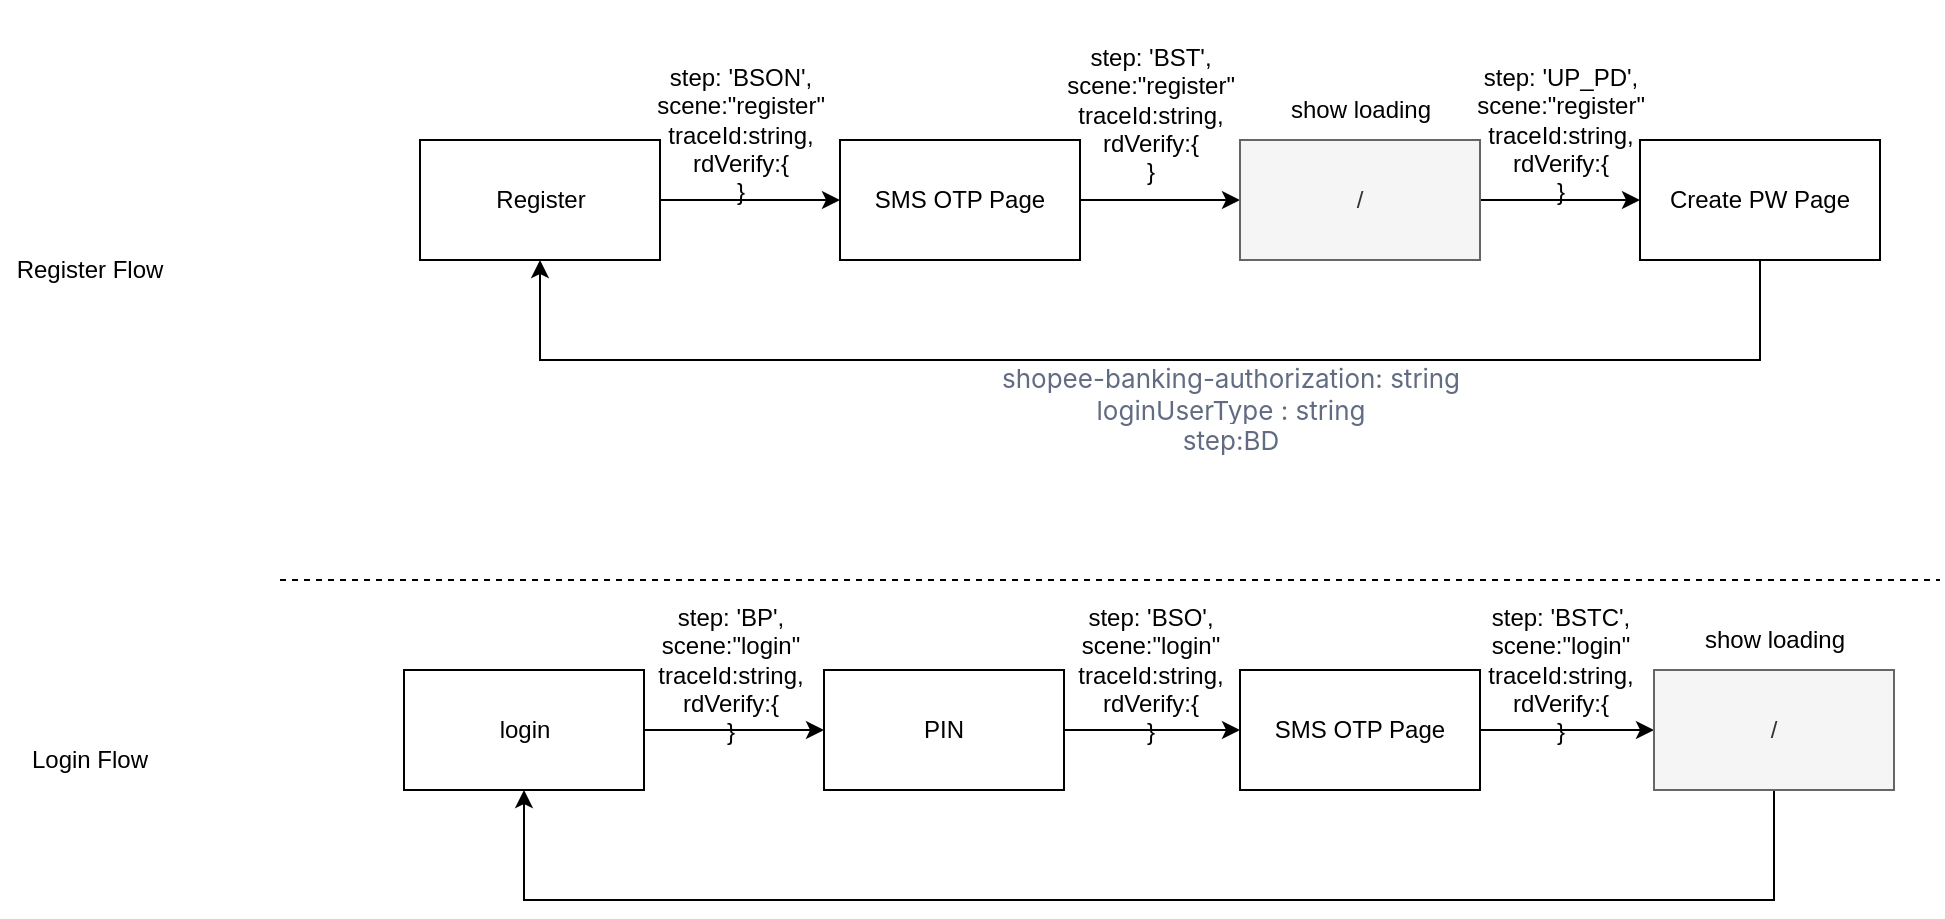 <mxfile version="20.2.6" type="github">
  <diagram id="Nj5BBb2MD_-K6HDBKKy8" name="第 1 页">
    <mxGraphModel dx="2061" dy="793" grid="1" gridSize="10" guides="1" tooltips="1" connect="1" arrows="1" fold="1" page="1" pageScale="1" pageWidth="827" pageHeight="1169" math="0" shadow="0">
      <root>
        <mxCell id="0" />
        <mxCell id="1" parent="0" />
        <mxCell id="c7S9m0txF9A8BInqbb58-1" value="" style="rounded=0;whiteSpace=wrap;html=1;" vertex="1" parent="1">
          <mxGeometry x="90" y="210" width="120" height="60" as="geometry" />
        </mxCell>
        <mxCell id="c7S9m0txF9A8BInqbb58-2" value="Register" style="text;html=1;align=center;verticalAlign=middle;resizable=0;points=[];autosize=1;strokeColor=none;fillColor=none;" vertex="1" parent="1">
          <mxGeometry x="115" y="225" width="70" height="30" as="geometry" />
        </mxCell>
        <mxCell id="c7S9m0txF9A8BInqbb58-3" value="" style="endArrow=classic;html=1;rounded=0;exitX=1;exitY=0.5;exitDx=0;exitDy=0;" edge="1" parent="1" source="c7S9m0txF9A8BInqbb58-1">
          <mxGeometry width="50" height="50" relative="1" as="geometry">
            <mxPoint x="230" y="280" as="sourcePoint" />
            <mxPoint x="300" y="240" as="targetPoint" />
          </mxGeometry>
        </mxCell>
        <mxCell id="c7S9m0txF9A8BInqbb58-8" value="" style="edgeStyle=orthogonalEdgeStyle;rounded=0;orthogonalLoop=1;jettySize=auto;html=1;" edge="1" parent="1" source="c7S9m0txF9A8BInqbb58-4">
          <mxGeometry relative="1" as="geometry">
            <mxPoint x="500" y="240" as="targetPoint" />
          </mxGeometry>
        </mxCell>
        <mxCell id="c7S9m0txF9A8BInqbb58-4" value="&lt;span style=&quot;&quot;&gt;SMS OTP Page&lt;/span&gt;" style="rounded=0;whiteSpace=wrap;html=1;" vertex="1" parent="1">
          <mxGeometry x="300" y="210" width="120" height="60" as="geometry" />
        </mxCell>
        <mxCell id="c7S9m0txF9A8BInqbb58-6" value="&lt;br&gt;&lt;span style=&quot;&quot;&gt;	&lt;/span&gt;step: &#39;BSON&#39;,&lt;br&gt;scene:&quot;register&quot;&lt;br&gt;traceId:string,&lt;br&gt;rdVerify:{&lt;br&gt;}" style="text;html=1;align=center;verticalAlign=middle;resizable=0;points=[];autosize=1;strokeColor=none;fillColor=none;" vertex="1" parent="1">
          <mxGeometry x="195" y="150" width="110" height="100" as="geometry" />
        </mxCell>
        <mxCell id="c7S9m0txF9A8BInqbb58-9" value="&lt;br&gt;&lt;span style=&quot;&quot;&gt;	&lt;/span&gt;step: &#39;BST&#39;,&lt;br&gt;scene:&quot;register&quot;&lt;br&gt;traceId:string,&lt;br&gt;rdVerify:{&lt;br&gt;}" style="text;html=1;align=center;verticalAlign=middle;resizable=0;points=[];autosize=1;strokeColor=none;fillColor=none;" vertex="1" parent="1">
          <mxGeometry x="400" y="140" width="110" height="100" as="geometry" />
        </mxCell>
        <mxCell id="c7S9m0txF9A8BInqbb58-13" value="" style="edgeStyle=orthogonalEdgeStyle;rounded=0;orthogonalLoop=1;jettySize=auto;html=1;" edge="1" parent="1" source="c7S9m0txF9A8BInqbb58-10" target="c7S9m0txF9A8BInqbb58-12">
          <mxGeometry relative="1" as="geometry" />
        </mxCell>
        <mxCell id="c7S9m0txF9A8BInqbb58-10" value="/" style="rounded=0;whiteSpace=wrap;html=1;fillColor=#f5f5f5;fontColor=#333333;strokeColor=#666666;" vertex="1" parent="1">
          <mxGeometry x="500" y="210" width="120" height="60" as="geometry" />
        </mxCell>
        <mxCell id="c7S9m0txF9A8BInqbb58-11" value="show loading" style="text;html=1;align=center;verticalAlign=middle;resizable=0;points=[];autosize=1;strokeColor=none;fillColor=none;" vertex="1" parent="1">
          <mxGeometry x="515" y="180" width="90" height="30" as="geometry" />
        </mxCell>
        <mxCell id="c7S9m0txF9A8BInqbb58-15" style="edgeStyle=orthogonalEdgeStyle;rounded=0;orthogonalLoop=1;jettySize=auto;html=1;entryX=0.5;entryY=1;entryDx=0;entryDy=0;" edge="1" parent="1" source="c7S9m0txF9A8BInqbb58-12" target="c7S9m0txF9A8BInqbb58-1">
          <mxGeometry relative="1" as="geometry">
            <Array as="points">
              <mxPoint x="760" y="320" />
              <mxPoint x="150" y="320" />
            </Array>
          </mxGeometry>
        </mxCell>
        <mxCell id="c7S9m0txF9A8BInqbb58-12" value="Create PW Page" style="whiteSpace=wrap;html=1;rounded=0;" vertex="1" parent="1">
          <mxGeometry x="700" y="210" width="120" height="60" as="geometry" />
        </mxCell>
        <mxCell id="c7S9m0txF9A8BInqbb58-14" value="&lt;br&gt;&lt;span style=&quot;&quot;&gt;	&lt;/span&gt;step: &#39;UP_PD&#39;,&lt;br&gt;scene:&quot;register&quot;&lt;br&gt;traceId:string,&lt;br&gt;rdVerify:{&lt;br&gt;}" style="text;html=1;align=center;verticalAlign=middle;resizable=0;points=[];autosize=1;strokeColor=none;fillColor=none;" vertex="1" parent="1">
          <mxGeometry x="605" y="150" width="110" height="100" as="geometry" />
        </mxCell>
        <mxCell id="c7S9m0txF9A8BInqbb58-16" value="&lt;span style=&quot;color: rgba(13, 27, 62, 0.65); font-family: &amp;quot;Monospaced Number&amp;quot;, &amp;quot;Chinese Quote&amp;quot;, -apple-system, &amp;quot;system-ui&amp;quot;, &amp;quot;Segoe UI&amp;quot;, Roboto, &amp;quot;PingFang SC&amp;quot;, &amp;quot;Hiragino Sans GB&amp;quot;, &amp;quot;Microsoft YaHei&amp;quot;, &amp;quot;Helvetica Neue&amp;quot;, Helvetica, Arial, sans-serif; font-size: 13px; text-align: left; background-color: rgb(255, 255, 255);&quot;&gt;shopee-banking-authorization: string&lt;br&gt;loginUserType : string&lt;br&gt;step:BD&lt;br&gt;&lt;/span&gt;" style="text;html=1;align=center;verticalAlign=middle;resizable=0;points=[];autosize=1;strokeColor=none;fillColor=none;" vertex="1" parent="1">
          <mxGeometry x="370" y="315" width="250" height="60" as="geometry" />
        </mxCell>
        <mxCell id="c7S9m0txF9A8BInqbb58-18" value="" style="endArrow=none;dashed=1;html=1;rounded=0;" edge="1" parent="1">
          <mxGeometry width="50" height="50" relative="1" as="geometry">
            <mxPoint x="20" y="430" as="sourcePoint" />
            <mxPoint x="850" y="430" as="targetPoint" />
          </mxGeometry>
        </mxCell>
        <mxCell id="c7S9m0txF9A8BInqbb58-19" value="Register Flow" style="text;html=1;strokeColor=none;fillColor=none;align=center;verticalAlign=middle;whiteSpace=wrap;rounded=0;" vertex="1" parent="1">
          <mxGeometry x="-120" y="260" width="90" height="30" as="geometry" />
        </mxCell>
        <mxCell id="c7S9m0txF9A8BInqbb58-20" value="Login Flow" style="text;html=1;strokeColor=none;fillColor=none;align=center;verticalAlign=middle;whiteSpace=wrap;rounded=0;" vertex="1" parent="1">
          <mxGeometry x="-120" y="505" width="90" height="30" as="geometry" />
        </mxCell>
        <mxCell id="c7S9m0txF9A8BInqbb58-28" value="" style="edgeStyle=orthogonalEdgeStyle;rounded=0;orthogonalLoop=1;jettySize=auto;html=1;" edge="1" parent="1" source="c7S9m0txF9A8BInqbb58-21" target="c7S9m0txF9A8BInqbb58-23">
          <mxGeometry relative="1" as="geometry" />
        </mxCell>
        <mxCell id="c7S9m0txF9A8BInqbb58-21" value="" style="rounded=0;whiteSpace=wrap;html=1;" vertex="1" parent="1">
          <mxGeometry x="82" y="475" width="120" height="60" as="geometry" />
        </mxCell>
        <mxCell id="c7S9m0txF9A8BInqbb58-22" value="login" style="text;html=1;align=center;verticalAlign=middle;resizable=0;points=[];autosize=1;strokeColor=none;fillColor=none;" vertex="1" parent="1">
          <mxGeometry x="117" y="490" width="50" height="30" as="geometry" />
        </mxCell>
        <mxCell id="c7S9m0txF9A8BInqbb58-29" value="" style="edgeStyle=orthogonalEdgeStyle;rounded=0;orthogonalLoop=1;jettySize=auto;html=1;" edge="1" parent="1" source="c7S9m0txF9A8BInqbb58-23" target="c7S9m0txF9A8BInqbb58-24">
          <mxGeometry relative="1" as="geometry" />
        </mxCell>
        <mxCell id="c7S9m0txF9A8BInqbb58-23" value="&lt;span style=&quot;&quot;&gt;PIN&lt;/span&gt;" style="rounded=0;whiteSpace=wrap;html=1;" vertex="1" parent="1">
          <mxGeometry x="292" y="475" width="120" height="60" as="geometry" />
        </mxCell>
        <mxCell id="c7S9m0txF9A8BInqbb58-30" value="" style="edgeStyle=orthogonalEdgeStyle;rounded=0;orthogonalLoop=1;jettySize=auto;html=1;" edge="1" parent="1" source="c7S9m0txF9A8BInqbb58-24" target="c7S9m0txF9A8BInqbb58-27">
          <mxGeometry relative="1" as="geometry" />
        </mxCell>
        <mxCell id="c7S9m0txF9A8BInqbb58-24" value="SMS OTP Page" style="rounded=0;whiteSpace=wrap;html=1;" vertex="1" parent="1">
          <mxGeometry x="500" y="475" width="120" height="60" as="geometry" />
        </mxCell>
        <mxCell id="c7S9m0txF9A8BInqbb58-26" value="show loading" style="text;html=1;align=center;verticalAlign=middle;resizable=0;points=[];autosize=1;strokeColor=none;fillColor=none;" vertex="1" parent="1">
          <mxGeometry x="722" y="445" width="90" height="30" as="geometry" />
        </mxCell>
        <mxCell id="c7S9m0txF9A8BInqbb58-34" style="edgeStyle=orthogonalEdgeStyle;rounded=0;orthogonalLoop=1;jettySize=auto;html=1;entryX=0.5;entryY=1;entryDx=0;entryDy=0;" edge="1" parent="1" source="c7S9m0txF9A8BInqbb58-27" target="c7S9m0txF9A8BInqbb58-21">
          <mxGeometry relative="1" as="geometry">
            <Array as="points">
              <mxPoint x="767" y="590" />
              <mxPoint x="142" y="590" />
            </Array>
          </mxGeometry>
        </mxCell>
        <mxCell id="c7S9m0txF9A8BInqbb58-27" value="/" style="rounded=0;whiteSpace=wrap;html=1;fillColor=#f5f5f5;fontColor=#333333;strokeColor=#666666;" vertex="1" parent="1">
          <mxGeometry x="707" y="475" width="120" height="60" as="geometry" />
        </mxCell>
        <mxCell id="c7S9m0txF9A8BInqbb58-31" value="&lt;br&gt;&lt;span style=&quot;&quot;&gt;	&lt;/span&gt;step: &#39;BP&#39;,&lt;br&gt;scene:&quot;login&quot;&lt;br&gt;traceId:string,&lt;br&gt;rdVerify:{&lt;br&gt;}" style="text;html=1;align=center;verticalAlign=middle;resizable=0;points=[];autosize=1;strokeColor=none;fillColor=none;" vertex="1" parent="1">
          <mxGeometry x="195" y="420" width="100" height="100" as="geometry" />
        </mxCell>
        <mxCell id="c7S9m0txF9A8BInqbb58-32" value="&lt;br&gt;&lt;span style=&quot;&quot;&gt;	&lt;/span&gt;step: &#39;BSO&#39;,&lt;br&gt;scene:&quot;login&quot;&lt;br&gt;traceId:string,&lt;br&gt;rdVerify:{&lt;br&gt;}" style="text;html=1;align=center;verticalAlign=middle;resizable=0;points=[];autosize=1;strokeColor=none;fillColor=none;" vertex="1" parent="1">
          <mxGeometry x="405" y="420" width="100" height="100" as="geometry" />
        </mxCell>
        <mxCell id="c7S9m0txF9A8BInqbb58-33" value="&lt;br&gt;&lt;span style=&quot;&quot;&gt;	&lt;/span&gt;step: &#39;BSTC&#39;,&lt;br&gt;scene:&quot;login&quot;&lt;br&gt;traceId:string,&lt;br&gt;rdVerify:{&lt;br&gt;}" style="text;html=1;align=center;verticalAlign=middle;resizable=0;points=[];autosize=1;strokeColor=none;fillColor=none;" vertex="1" parent="1">
          <mxGeometry x="610" y="420" width="100" height="100" as="geometry" />
        </mxCell>
      </root>
    </mxGraphModel>
  </diagram>
</mxfile>
